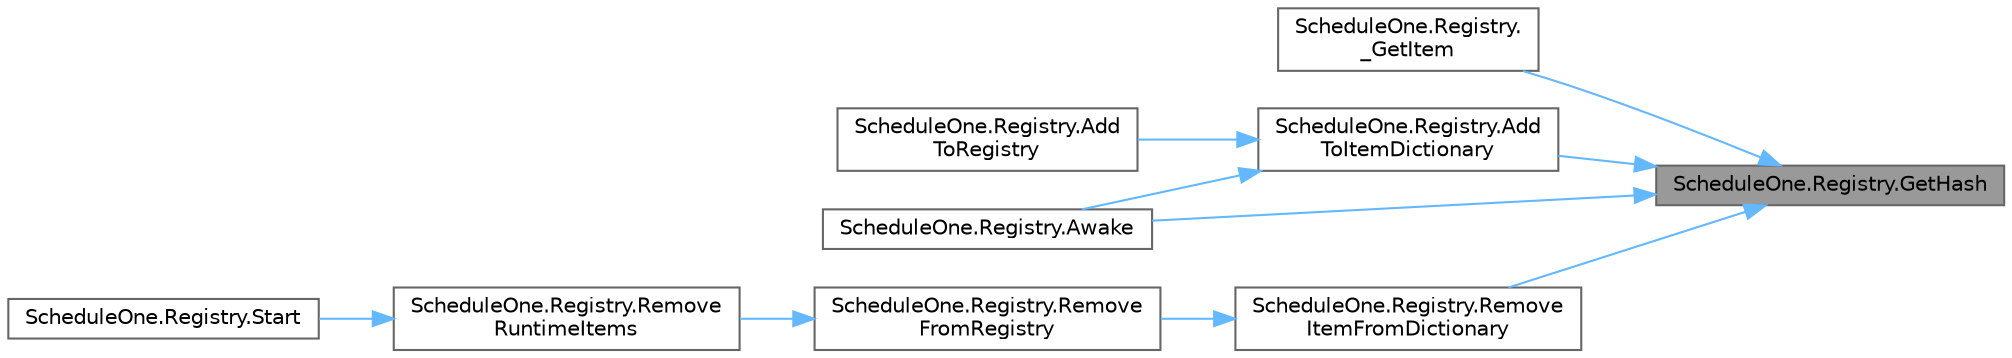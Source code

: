 digraph "ScheduleOne.Registry.GetHash"
{
 // LATEX_PDF_SIZE
  bgcolor="transparent";
  edge [fontname=Helvetica,fontsize=10,labelfontname=Helvetica,labelfontsize=10];
  node [fontname=Helvetica,fontsize=10,shape=box,height=0.2,width=0.4];
  rankdir="RL";
  Node1 [id="Node000001",label="ScheduleOne.Registry.GetHash",height=0.2,width=0.4,color="gray40", fillcolor="grey60", style="filled", fontcolor="black",tooltip=" "];
  Node1 -> Node2 [id="edge1_Node000001_Node000002",dir="back",color="steelblue1",style="solid",tooltip=" "];
  Node2 [id="Node000002",label="ScheduleOne.Registry.\l_GetItem",height=0.2,width=0.4,color="grey40", fillcolor="white", style="filled",URL="$class_schedule_one_1_1_registry.html#aef00b14b2ad72776e63ee3e653523557",tooltip=" "];
  Node1 -> Node3 [id="edge2_Node000001_Node000003",dir="back",color="steelblue1",style="solid",tooltip=" "];
  Node3 [id="Node000003",label="ScheduleOne.Registry.Add\lToItemDictionary",height=0.2,width=0.4,color="grey40", fillcolor="white", style="filled",URL="$class_schedule_one_1_1_registry.html#a959422b4d7621fcc8afdceee3f7d5f89",tooltip=" "];
  Node3 -> Node4 [id="edge3_Node000003_Node000004",dir="back",color="steelblue1",style="solid",tooltip=" "];
  Node4 [id="Node000004",label="ScheduleOne.Registry.Add\lToRegistry",height=0.2,width=0.4,color="grey40", fillcolor="white", style="filled",URL="$class_schedule_one_1_1_registry.html#a0c6f294048a3df1dfc171c7b7c19e775",tooltip=" "];
  Node3 -> Node5 [id="edge4_Node000003_Node000005",dir="back",color="steelblue1",style="solid",tooltip=" "];
  Node5 [id="Node000005",label="ScheduleOne.Registry.Awake",height=0.2,width=0.4,color="grey40", fillcolor="white", style="filled",URL="$class_schedule_one_1_1_registry.html#aa00456b4d7373df085e73aa3668bc8c1",tooltip=" "];
  Node1 -> Node5 [id="edge5_Node000001_Node000005",dir="back",color="steelblue1",style="solid",tooltip=" "];
  Node1 -> Node6 [id="edge6_Node000001_Node000006",dir="back",color="steelblue1",style="solid",tooltip=" "];
  Node6 [id="Node000006",label="ScheduleOne.Registry.Remove\lItemFromDictionary",height=0.2,width=0.4,color="grey40", fillcolor="white", style="filled",URL="$class_schedule_one_1_1_registry.html#a43679fcddb3af5e70af447ab597e460c",tooltip=" "];
  Node6 -> Node7 [id="edge7_Node000006_Node000007",dir="back",color="steelblue1",style="solid",tooltip=" "];
  Node7 [id="Node000007",label="ScheduleOne.Registry.Remove\lFromRegistry",height=0.2,width=0.4,color="grey40", fillcolor="white", style="filled",URL="$class_schedule_one_1_1_registry.html#a01a3aa28bffb96ea6f762e30d3c3c2ae",tooltip=" "];
  Node7 -> Node8 [id="edge8_Node000007_Node000008",dir="back",color="steelblue1",style="solid",tooltip=" "];
  Node8 [id="Node000008",label="ScheduleOne.Registry.Remove\lRuntimeItems",height=0.2,width=0.4,color="grey40", fillcolor="white", style="filled",URL="$class_schedule_one_1_1_registry.html#ae45c4b7c1079f2022adf6a570d347f9a",tooltip=" "];
  Node8 -> Node9 [id="edge9_Node000008_Node000009",dir="back",color="steelblue1",style="solid",tooltip=" "];
  Node9 [id="Node000009",label="ScheduleOne.Registry.Start",height=0.2,width=0.4,color="grey40", fillcolor="white", style="filled",URL="$class_schedule_one_1_1_registry.html#a01b6a6d16a0829f8ef0a862ac655f6fc",tooltip=" "];
}
